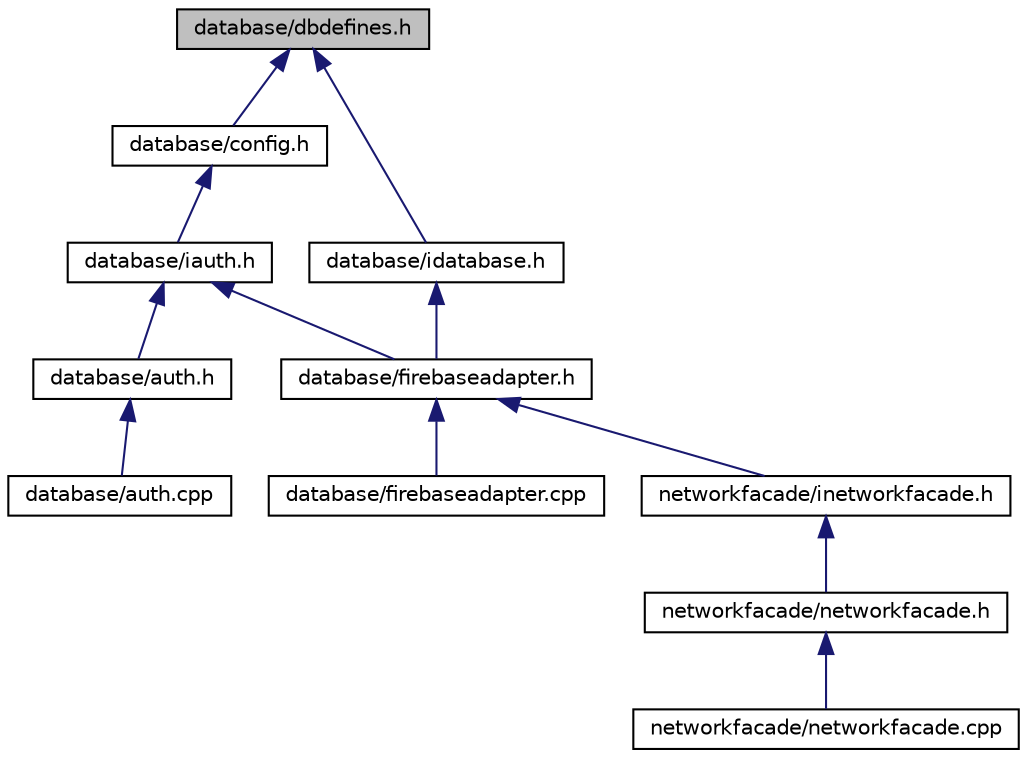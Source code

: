 digraph "database/dbdefines.h"
{
  edge [fontname="Helvetica",fontsize="10",labelfontname="Helvetica",labelfontsize="10"];
  node [fontname="Helvetica",fontsize="10",shape=record];
  Node1 [label="database/dbdefines.h",height=0.2,width=0.4,color="black", fillcolor="grey75", style="filled", fontcolor="black"];
  Node1 -> Node2 [dir="back",color="midnightblue",fontsize="10",style="solid",fontname="Helvetica"];
  Node2 [label="database/config.h",height=0.2,width=0.4,color="black", fillcolor="white", style="filled",URL="$config_8h.html",tooltip="Contains a struct with Firebase configuration details. "];
  Node2 -> Node3 [dir="back",color="midnightblue",fontsize="10",style="solid",fontname="Helvetica"];
  Node3 [label="database/iauth.h",height=0.2,width=0.4,color="black", fillcolor="white", style="filled",URL="$iauth_8h.html",tooltip="Interface for user authentiation with email and password. "];
  Node3 -> Node4 [dir="back",color="midnightblue",fontsize="10",style="solid",fontname="Helvetica"];
  Node4 [label="database/auth.h",height=0.2,width=0.4,color="black", fillcolor="white", style="filled",URL="$auth_8h.html",tooltip="Implementation for user authentiation with email and password. "];
  Node4 -> Node5 [dir="back",color="midnightblue",fontsize="10",style="solid",fontname="Helvetica"];
  Node5 [label="database/auth.cpp",height=0.2,width=0.4,color="black", fillcolor="white", style="filled",URL="$auth_8cpp.html",tooltip="Implementation for user authentiation with email and password. "];
  Node3 -> Node6 [dir="back",color="midnightblue",fontsize="10",style="solid",fontname="Helvetica"];
  Node6 [label="database/firebaseadapter.h",height=0.2,width=0.4,color="black", fillcolor="white", style="filled",URL="$firebaseadapter_8h.html",tooltip="Implementation for database operations. "];
  Node6 -> Node7 [dir="back",color="midnightblue",fontsize="10",style="solid",fontname="Helvetica"];
  Node7 [label="database/firebaseadapter.cpp",height=0.2,width=0.4,color="black", fillcolor="white", style="filled",URL="$firebaseadapter_8cpp.html",tooltip="Implementation for database operations. "];
  Node6 -> Node8 [dir="back",color="midnightblue",fontsize="10",style="solid",fontname="Helvetica"];
  Node8 [label="networkfacade/inetworkfacade.h",height=0.2,width=0.4,color="black", fillcolor="white", style="filled",URL="$inetworkfacade_8h.html",tooltip="Interface for NetworkFacade. "];
  Node8 -> Node9 [dir="back",color="midnightblue",fontsize="10",style="solid",fontname="Helvetica"];
  Node9 [label="networkfacade/networkfacade.h",height=0.2,width=0.4,color="black", fillcolor="white", style="filled",URL="$networkfacade_8h.html",tooltip="Implementation of NetworkFacade. "];
  Node9 -> Node10 [dir="back",color="midnightblue",fontsize="10",style="solid",fontname="Helvetica"];
  Node10 [label="networkfacade/networkfacade.cpp",height=0.2,width=0.4,color="black", fillcolor="white", style="filled",URL="$networkfacade_8cpp.html",tooltip="Implementation of NetworkFacade. "];
  Node1 -> Node11 [dir="back",color="midnightblue",fontsize="10",style="solid",fontname="Helvetica"];
  Node11 [label="database/idatabase.h",height=0.2,width=0.4,color="black", fillcolor="white", style="filled",URL="$idatabase_8h.html",tooltip="Interface for database operations. "];
  Node11 -> Node6 [dir="back",color="midnightblue",fontsize="10",style="solid",fontname="Helvetica"];
}
